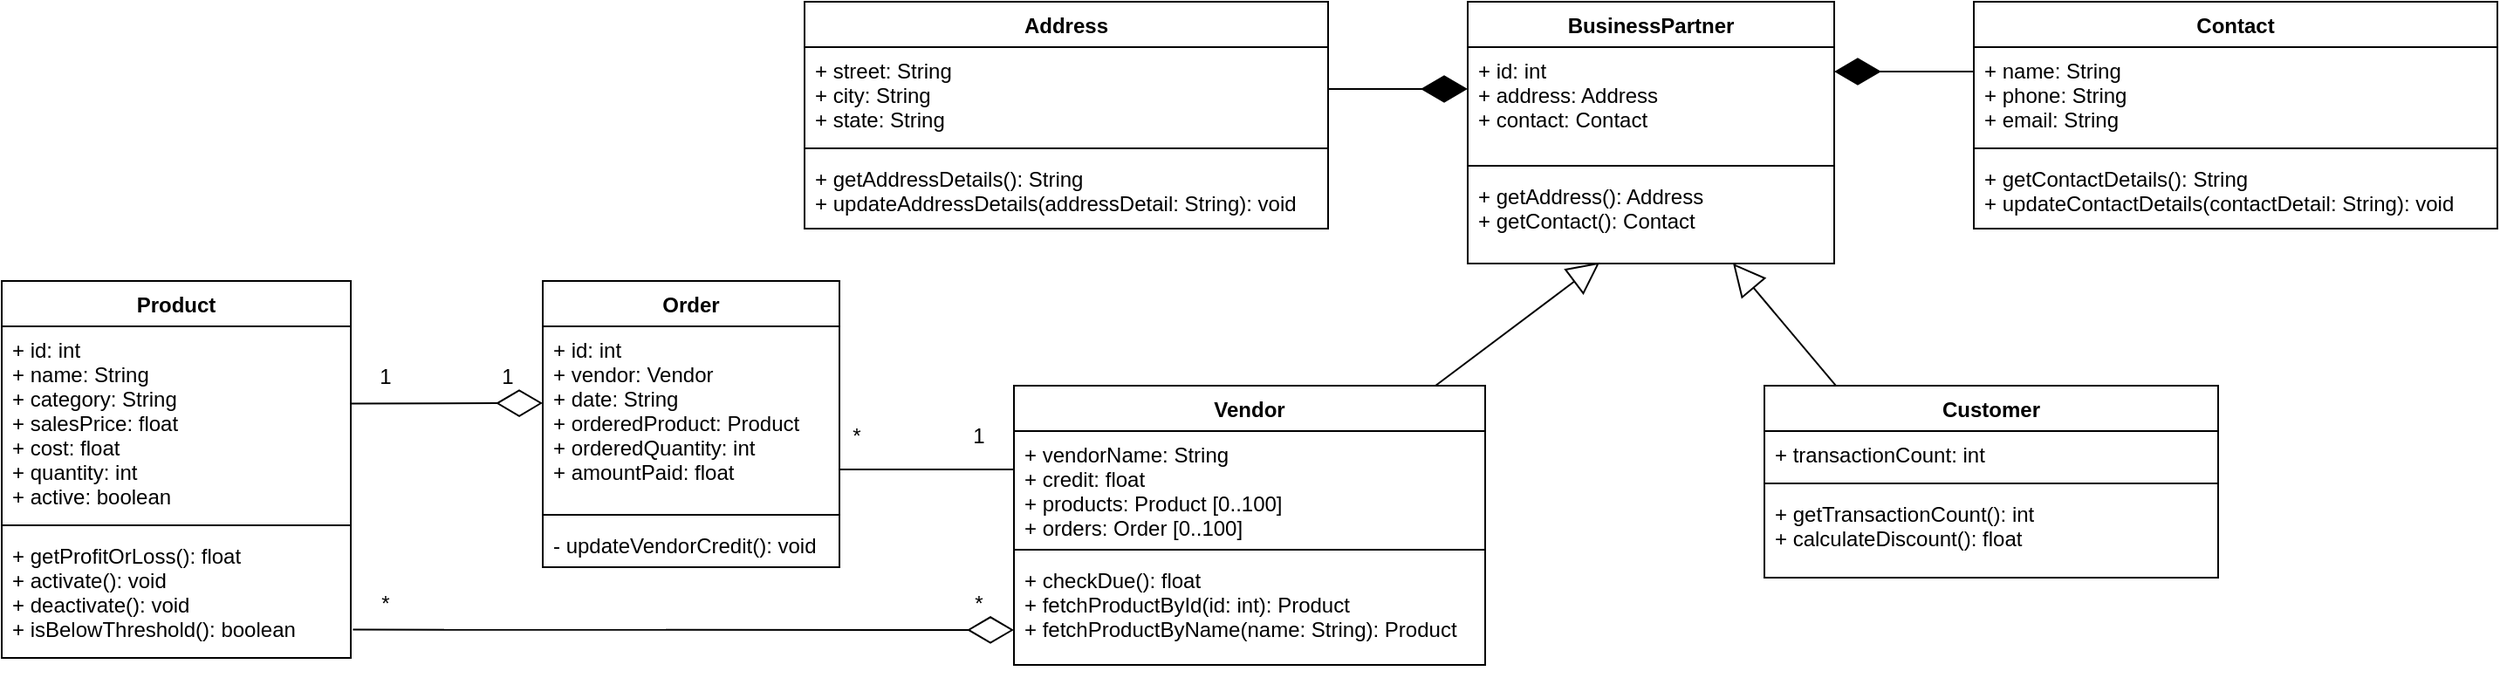 <mxfile version="20.4.0" type="device"><diagram id="7rvJ4JmESWmicGaB3MRI" name="Page-1"><mxGraphModel dx="992" dy="579" grid="1" gridSize="10" guides="1" tooltips="1" connect="1" arrows="1" fold="1" page="1" pageScale="1" pageWidth="1920" pageHeight="1200" math="0" shadow="0"><root><mxCell id="0"/><mxCell id="1" parent="0"/><mxCell id="9Q4im7aPajiung1QoTBY-1" value="Product" style="swimlane;fontStyle=1;align=center;verticalAlign=top;childLayout=stackLayout;horizontal=1;startSize=26;horizontalStack=0;resizeParent=1;resizeParentMax=0;resizeLast=0;collapsible=1;marginBottom=0;" vertex="1" parent="1"><mxGeometry x="190" y="540" width="200" height="216" as="geometry"/></mxCell><mxCell id="9Q4im7aPajiung1QoTBY-2" value="+ id: int&#10;+ name: String&#10;+ category: String&#10;+ salesPrice: float&#10;+ cost: float&#10;+ quantity: int&#10;+ active: boolean" style="text;strokeColor=none;fillColor=none;align=left;verticalAlign=top;spacingLeft=4;spacingRight=4;overflow=hidden;rotatable=0;points=[[0,0.5],[1,0.5]];portConstraint=eastwest;" vertex="1" parent="9Q4im7aPajiung1QoTBY-1"><mxGeometry y="26" width="200" height="110" as="geometry"/></mxCell><mxCell id="9Q4im7aPajiung1QoTBY-3" value="" style="line;strokeWidth=1;fillColor=none;align=left;verticalAlign=middle;spacingTop=-1;spacingLeft=3;spacingRight=3;rotatable=0;labelPosition=right;points=[];portConstraint=eastwest;strokeColor=inherit;" vertex="1" parent="9Q4im7aPajiung1QoTBY-1"><mxGeometry y="136" width="200" height="8" as="geometry"/></mxCell><mxCell id="9Q4im7aPajiung1QoTBY-4" value="+ getProfitOrLoss(): float&#10;+ activate(): void&#10;+ deactivate(): void&#10;+ isBelowThreshold(): boolean&#10;" style="text;strokeColor=none;fillColor=none;align=left;verticalAlign=top;spacingLeft=4;spacingRight=4;overflow=hidden;rotatable=0;points=[[0,0.5],[1,0.5]];portConstraint=eastwest;" vertex="1" parent="9Q4im7aPajiung1QoTBY-1"><mxGeometry y="144" width="200" height="72" as="geometry"/></mxCell><mxCell id="9Q4im7aPajiung1QoTBY-5" value="Order" style="swimlane;fontStyle=1;align=center;verticalAlign=top;childLayout=stackLayout;horizontal=1;startSize=26;horizontalStack=0;resizeParent=1;resizeParentMax=0;resizeLast=0;collapsible=1;marginBottom=0;" vertex="1" parent="1"><mxGeometry x="500" y="540" width="170" height="164" as="geometry"/></mxCell><mxCell id="9Q4im7aPajiung1QoTBY-6" value="+ id: int&#10;+ vendor: Vendor&#10;+ date: String&#10;+ orderedProduct: Product&#10;+ orderedQuantity: int&#10;+ amountPaid: float" style="text;strokeColor=none;fillColor=none;align=left;verticalAlign=top;spacingLeft=4;spacingRight=4;overflow=hidden;rotatable=0;points=[[0,0.5],[1,0.5]];portConstraint=eastwest;" vertex="1" parent="9Q4im7aPajiung1QoTBY-5"><mxGeometry y="26" width="170" height="104" as="geometry"/></mxCell><mxCell id="9Q4im7aPajiung1QoTBY-7" value="" style="line;strokeWidth=1;fillColor=none;align=left;verticalAlign=middle;spacingTop=-1;spacingLeft=3;spacingRight=3;rotatable=0;labelPosition=right;points=[];portConstraint=eastwest;strokeColor=inherit;" vertex="1" parent="9Q4im7aPajiung1QoTBY-5"><mxGeometry y="130" width="170" height="8" as="geometry"/></mxCell><mxCell id="9Q4im7aPajiung1QoTBY-8" value="- updateVendorCredit(): void" style="text;strokeColor=none;fillColor=none;align=left;verticalAlign=top;spacingLeft=4;spacingRight=4;overflow=hidden;rotatable=0;points=[[0,0.5],[1,0.5]];portConstraint=eastwest;" vertex="1" parent="9Q4im7aPajiung1QoTBY-5"><mxGeometry y="138" width="170" height="26" as="geometry"/></mxCell><mxCell id="9Q4im7aPajiung1QoTBY-9" value="" style="endArrow=diamondThin;endFill=0;endSize=24;html=1;rounded=0;exitX=1.002;exitY=0.402;exitDx=0;exitDy=0;exitPerimeter=0;" edge="1" parent="1" source="9Q4im7aPajiung1QoTBY-2"><mxGeometry width="160" relative="1" as="geometry"><mxPoint x="340" y="610" as="sourcePoint"/><mxPoint x="500" y="610" as="targetPoint"/></mxGeometry></mxCell><mxCell id="9Q4im7aPajiung1QoTBY-10" value="Vendor" style="swimlane;fontStyle=1;align=center;verticalAlign=top;childLayout=stackLayout;horizontal=1;startSize=26;horizontalStack=0;resizeParent=1;resizeParentMax=0;resizeLast=0;collapsible=1;marginBottom=0;" vertex="1" parent="1"><mxGeometry x="770" y="600" width="270" height="160" as="geometry"/></mxCell><mxCell id="9Q4im7aPajiung1QoTBY-11" value="+ vendorName: String&#10;+ credit: float&#10;+ products: Product [0..100]&#10;+ orders: Order [0..100]" style="text;strokeColor=none;fillColor=none;align=left;verticalAlign=top;spacingLeft=4;spacingRight=4;overflow=hidden;rotatable=0;points=[[0,0.5],[1,0.5]];portConstraint=eastwest;" vertex="1" parent="9Q4im7aPajiung1QoTBY-10"><mxGeometry y="26" width="270" height="64" as="geometry"/></mxCell><mxCell id="9Q4im7aPajiung1QoTBY-12" value="" style="line;strokeWidth=1;fillColor=none;align=left;verticalAlign=middle;spacingTop=-1;spacingLeft=3;spacingRight=3;rotatable=0;labelPosition=right;points=[];portConstraint=eastwest;strokeColor=inherit;" vertex="1" parent="9Q4im7aPajiung1QoTBY-10"><mxGeometry y="90" width="270" height="8" as="geometry"/></mxCell><mxCell id="9Q4im7aPajiung1QoTBY-13" value="+ checkDue(): float&#10;+ fetchProductById(id: int): Product&#10;+ fetchProductByName(name: String): Product" style="text;strokeColor=none;fillColor=none;align=left;verticalAlign=top;spacingLeft=4;spacingRight=4;overflow=hidden;rotatable=0;points=[[0,0.5],[1,0.5]];portConstraint=eastwest;" vertex="1" parent="9Q4im7aPajiung1QoTBY-10"><mxGeometry y="98" width="270" height="62" as="geometry"/></mxCell><mxCell id="9Q4im7aPajiung1QoTBY-14" value="1" style="text;html=1;strokeColor=none;fillColor=none;align=center;verticalAlign=middle;whiteSpace=wrap;rounded=0;" vertex="1" parent="1"><mxGeometry x="380" y="580" width="60" height="30" as="geometry"/></mxCell><mxCell id="9Q4im7aPajiung1QoTBY-15" value="1" style="text;html=1;strokeColor=none;fillColor=none;align=center;verticalAlign=middle;whiteSpace=wrap;rounded=0;" vertex="1" parent="1"><mxGeometry x="450" y="580" width="60" height="30" as="geometry"/></mxCell><mxCell id="9Q4im7aPajiung1QoTBY-16" value="" style="endArrow=diamondThin;endFill=0;endSize=24;html=1;rounded=0;exitX=1.006;exitY=0.775;exitDx=0;exitDy=0;exitPerimeter=0;" edge="1" parent="1" source="9Q4im7aPajiung1QoTBY-4"><mxGeometry width="160" relative="1" as="geometry"><mxPoint x="670" y="740" as="sourcePoint"/><mxPoint x="770" y="740" as="targetPoint"/></mxGeometry></mxCell><mxCell id="9Q4im7aPajiung1QoTBY-17" value="*" style="text;html=1;strokeColor=none;fillColor=none;align=center;verticalAlign=middle;whiteSpace=wrap;rounded=0;" vertex="1" parent="1"><mxGeometry x="380" y="710" width="60" height="30" as="geometry"/></mxCell><mxCell id="9Q4im7aPajiung1QoTBY-18" value="*" style="text;html=1;strokeColor=none;fillColor=none;align=center;verticalAlign=middle;whiteSpace=wrap;rounded=0;" vertex="1" parent="1"><mxGeometry x="720" y="710" width="60" height="30" as="geometry"/></mxCell><mxCell id="9Q4im7aPajiung1QoTBY-23" value="" style="line;strokeWidth=1;fillColor=none;align=left;verticalAlign=middle;spacingTop=-1;spacingLeft=3;spacingRight=3;rotatable=0;labelPosition=right;points=[];portConstraint=eastwest;strokeColor=inherit;" vertex="1" parent="1"><mxGeometry x="670" y="644" width="100" height="8" as="geometry"/></mxCell><mxCell id="9Q4im7aPajiung1QoTBY-24" value="1" style="text;html=1;strokeColor=none;fillColor=none;align=center;verticalAlign=middle;whiteSpace=wrap;rounded=0;" vertex="1" parent="1"><mxGeometry x="720" y="614" width="60" height="30" as="geometry"/></mxCell><mxCell id="9Q4im7aPajiung1QoTBY-25" value="*" style="text;html=1;strokeColor=none;fillColor=none;align=center;verticalAlign=middle;whiteSpace=wrap;rounded=0;" vertex="1" parent="1"><mxGeometry x="650" y="614" width="60" height="30" as="geometry"/></mxCell><mxCell id="9Q4im7aPajiung1QoTBY-26" value="Customer" style="swimlane;fontStyle=1;align=center;verticalAlign=top;childLayout=stackLayout;horizontal=1;startSize=26;horizontalStack=0;resizeParent=1;resizeParentMax=0;resizeLast=0;collapsible=1;marginBottom=0;" vertex="1" parent="1"><mxGeometry x="1200" y="600" width="260" height="110" as="geometry"/></mxCell><mxCell id="9Q4im7aPajiung1QoTBY-27" value="+ transactionCount: int" style="text;strokeColor=none;fillColor=none;align=left;verticalAlign=top;spacingLeft=4;spacingRight=4;overflow=hidden;rotatable=0;points=[[0,0.5],[1,0.5]];portConstraint=eastwest;" vertex="1" parent="9Q4im7aPajiung1QoTBY-26"><mxGeometry y="26" width="260" height="26" as="geometry"/></mxCell><mxCell id="9Q4im7aPajiung1QoTBY-28" value="" style="line;strokeWidth=1;fillColor=none;align=left;verticalAlign=middle;spacingTop=-1;spacingLeft=3;spacingRight=3;rotatable=0;labelPosition=right;points=[];portConstraint=eastwest;strokeColor=inherit;" vertex="1" parent="9Q4im7aPajiung1QoTBY-26"><mxGeometry y="52" width="260" height="8" as="geometry"/></mxCell><mxCell id="9Q4im7aPajiung1QoTBY-29" value="+ getTransactionCount(): int&#10;+ calculateDiscount(): float" style="text;strokeColor=none;fillColor=none;align=left;verticalAlign=top;spacingLeft=4;spacingRight=4;overflow=hidden;rotatable=0;points=[[0,0.5],[1,0.5]];portConstraint=eastwest;" vertex="1" parent="9Q4im7aPajiung1QoTBY-26"><mxGeometry y="60" width="260" height="50" as="geometry"/></mxCell><mxCell id="9Q4im7aPajiung1QoTBY-30" value="BusinessPartner" style="swimlane;fontStyle=1;align=center;verticalAlign=top;childLayout=stackLayout;horizontal=1;startSize=26;horizontalStack=0;resizeParent=1;resizeParentMax=0;resizeLast=0;collapsible=1;marginBottom=0;" vertex="1" parent="1"><mxGeometry x="1030" y="380" width="210" height="150" as="geometry"/></mxCell><mxCell id="9Q4im7aPajiung1QoTBY-31" value="+ id: int&#10;+ address: Address&#10;+ contact: Contact" style="text;strokeColor=none;fillColor=none;align=left;verticalAlign=top;spacingLeft=4;spacingRight=4;overflow=hidden;rotatable=0;points=[[0,0.5],[1,0.5]];portConstraint=eastwest;" vertex="1" parent="9Q4im7aPajiung1QoTBY-30"><mxGeometry y="26" width="210" height="64" as="geometry"/></mxCell><mxCell id="9Q4im7aPajiung1QoTBY-32" value="" style="line;strokeWidth=1;fillColor=none;align=left;verticalAlign=middle;spacingTop=-1;spacingLeft=3;spacingRight=3;rotatable=0;labelPosition=right;points=[];portConstraint=eastwest;strokeColor=inherit;" vertex="1" parent="9Q4im7aPajiung1QoTBY-30"><mxGeometry y="90" width="210" height="8" as="geometry"/></mxCell><mxCell id="9Q4im7aPajiung1QoTBY-33" value="+ getAddress(): Address&#10;+ getContact(): Contact" style="text;strokeColor=none;fillColor=none;align=left;verticalAlign=top;spacingLeft=4;spacingRight=4;overflow=hidden;rotatable=0;points=[[0,0.5],[1,0.5]];portConstraint=eastwest;" vertex="1" parent="9Q4im7aPajiung1QoTBY-30"><mxGeometry y="98" width="210" height="52" as="geometry"/></mxCell><mxCell id="9Q4im7aPajiung1QoTBY-34" value="" style="endArrow=block;endSize=16;endFill=0;html=1;rounded=0;entryX=0.36;entryY=0.988;entryDx=0;entryDy=0;entryPerimeter=0;" edge="1" parent="1" source="9Q4im7aPajiung1QoTBY-10" target="9Q4im7aPajiung1QoTBY-33"><mxGeometry width="160" relative="1" as="geometry"><mxPoint x="1030" y="620" as="sourcePoint"/><mxPoint x="1190" y="620" as="targetPoint"/></mxGeometry></mxCell><mxCell id="9Q4im7aPajiung1QoTBY-35" value="" style="endArrow=block;endSize=16;endFill=0;html=1;rounded=0;entryX=0.36;entryY=0.988;entryDx=0;entryDy=0;entryPerimeter=0;exitX=0.157;exitY=-0.002;exitDx=0;exitDy=0;exitPerimeter=0;" edge="1" parent="1" source="9Q4im7aPajiung1QoTBY-26"><mxGeometry width="160" relative="1" as="geometry"><mxPoint x="1087.973" y="600.62" as="sourcePoint"/><mxPoint x="1182.03" y="529.996" as="targetPoint"/></mxGeometry></mxCell><mxCell id="9Q4im7aPajiung1QoTBY-36" value="Address" style="swimlane;fontStyle=1;align=center;verticalAlign=top;childLayout=stackLayout;horizontal=1;startSize=26;horizontalStack=0;resizeParent=1;resizeParentMax=0;resizeLast=0;collapsible=1;marginBottom=0;" vertex="1" parent="1"><mxGeometry x="650" y="380" width="300" height="130" as="geometry"/></mxCell><mxCell id="9Q4im7aPajiung1QoTBY-37" value="+ street: String&#10;+ city: String&#10;+ state: String" style="text;strokeColor=none;fillColor=none;align=left;verticalAlign=top;spacingLeft=4;spacingRight=4;overflow=hidden;rotatable=0;points=[[0,0.5],[1,0.5]];portConstraint=eastwest;" vertex="1" parent="9Q4im7aPajiung1QoTBY-36"><mxGeometry y="26" width="300" height="54" as="geometry"/></mxCell><mxCell id="9Q4im7aPajiung1QoTBY-38" value="" style="line;strokeWidth=1;fillColor=none;align=left;verticalAlign=middle;spacingTop=-1;spacingLeft=3;spacingRight=3;rotatable=0;labelPosition=right;points=[];portConstraint=eastwest;strokeColor=inherit;" vertex="1" parent="9Q4im7aPajiung1QoTBY-36"><mxGeometry y="80" width="300" height="8" as="geometry"/></mxCell><mxCell id="9Q4im7aPajiung1QoTBY-39" value="+ getAddressDetails(): String&#10;+ updateAddressDetails(addressDetail: String): void" style="text;strokeColor=none;fillColor=none;align=left;verticalAlign=top;spacingLeft=4;spacingRight=4;overflow=hidden;rotatable=0;points=[[0,0.5],[1,0.5]];portConstraint=eastwest;" vertex="1" parent="9Q4im7aPajiung1QoTBY-36"><mxGeometry y="88" width="300" height="42" as="geometry"/></mxCell><mxCell id="9Q4im7aPajiung1QoTBY-40" value="Contact" style="swimlane;fontStyle=1;align=center;verticalAlign=top;childLayout=stackLayout;horizontal=1;startSize=26;horizontalStack=0;resizeParent=1;resizeParentMax=0;resizeLast=0;collapsible=1;marginBottom=0;" vertex="1" parent="1"><mxGeometry x="1320" y="380" width="300" height="130" as="geometry"/></mxCell><mxCell id="9Q4im7aPajiung1QoTBY-41" value="+ name: String&#10;+ phone: String&#10;+ email: String" style="text;strokeColor=none;fillColor=none;align=left;verticalAlign=top;spacingLeft=4;spacingRight=4;overflow=hidden;rotatable=0;points=[[0,0.5],[1,0.5]];portConstraint=eastwest;" vertex="1" parent="9Q4im7aPajiung1QoTBY-40"><mxGeometry y="26" width="300" height="54" as="geometry"/></mxCell><mxCell id="9Q4im7aPajiung1QoTBY-42" value="" style="line;strokeWidth=1;fillColor=none;align=left;verticalAlign=middle;spacingTop=-1;spacingLeft=3;spacingRight=3;rotatable=0;labelPosition=right;points=[];portConstraint=eastwest;strokeColor=inherit;" vertex="1" parent="9Q4im7aPajiung1QoTBY-40"><mxGeometry y="80" width="300" height="8" as="geometry"/></mxCell><mxCell id="9Q4im7aPajiung1QoTBY-43" value="+ getContactDetails(): String&#10;+ updateContactDetails(contactDetail: String): void" style="text;strokeColor=none;fillColor=none;align=left;verticalAlign=top;spacingLeft=4;spacingRight=4;overflow=hidden;rotatable=0;points=[[0,0.5],[1,0.5]];portConstraint=eastwest;" vertex="1" parent="9Q4im7aPajiung1QoTBY-40"><mxGeometry y="88" width="300" height="42" as="geometry"/></mxCell><mxCell id="9Q4im7aPajiung1QoTBY-44" value="" style="endArrow=diamondThin;endFill=1;endSize=24;html=1;rounded=0;" edge="1" parent="1"><mxGeometry width="160" relative="1" as="geometry"><mxPoint x="950" y="430" as="sourcePoint"/><mxPoint x="1030" y="430" as="targetPoint"/></mxGeometry></mxCell><mxCell id="9Q4im7aPajiung1QoTBY-47" value="" style="endArrow=diamondThin;endFill=1;endSize=24;html=1;rounded=0;" edge="1" parent="1"><mxGeometry width="160" relative="1" as="geometry"><mxPoint x="1320" y="420" as="sourcePoint"/><mxPoint x="1240" y="420" as="targetPoint"/></mxGeometry></mxCell></root></mxGraphModel></diagram></mxfile>